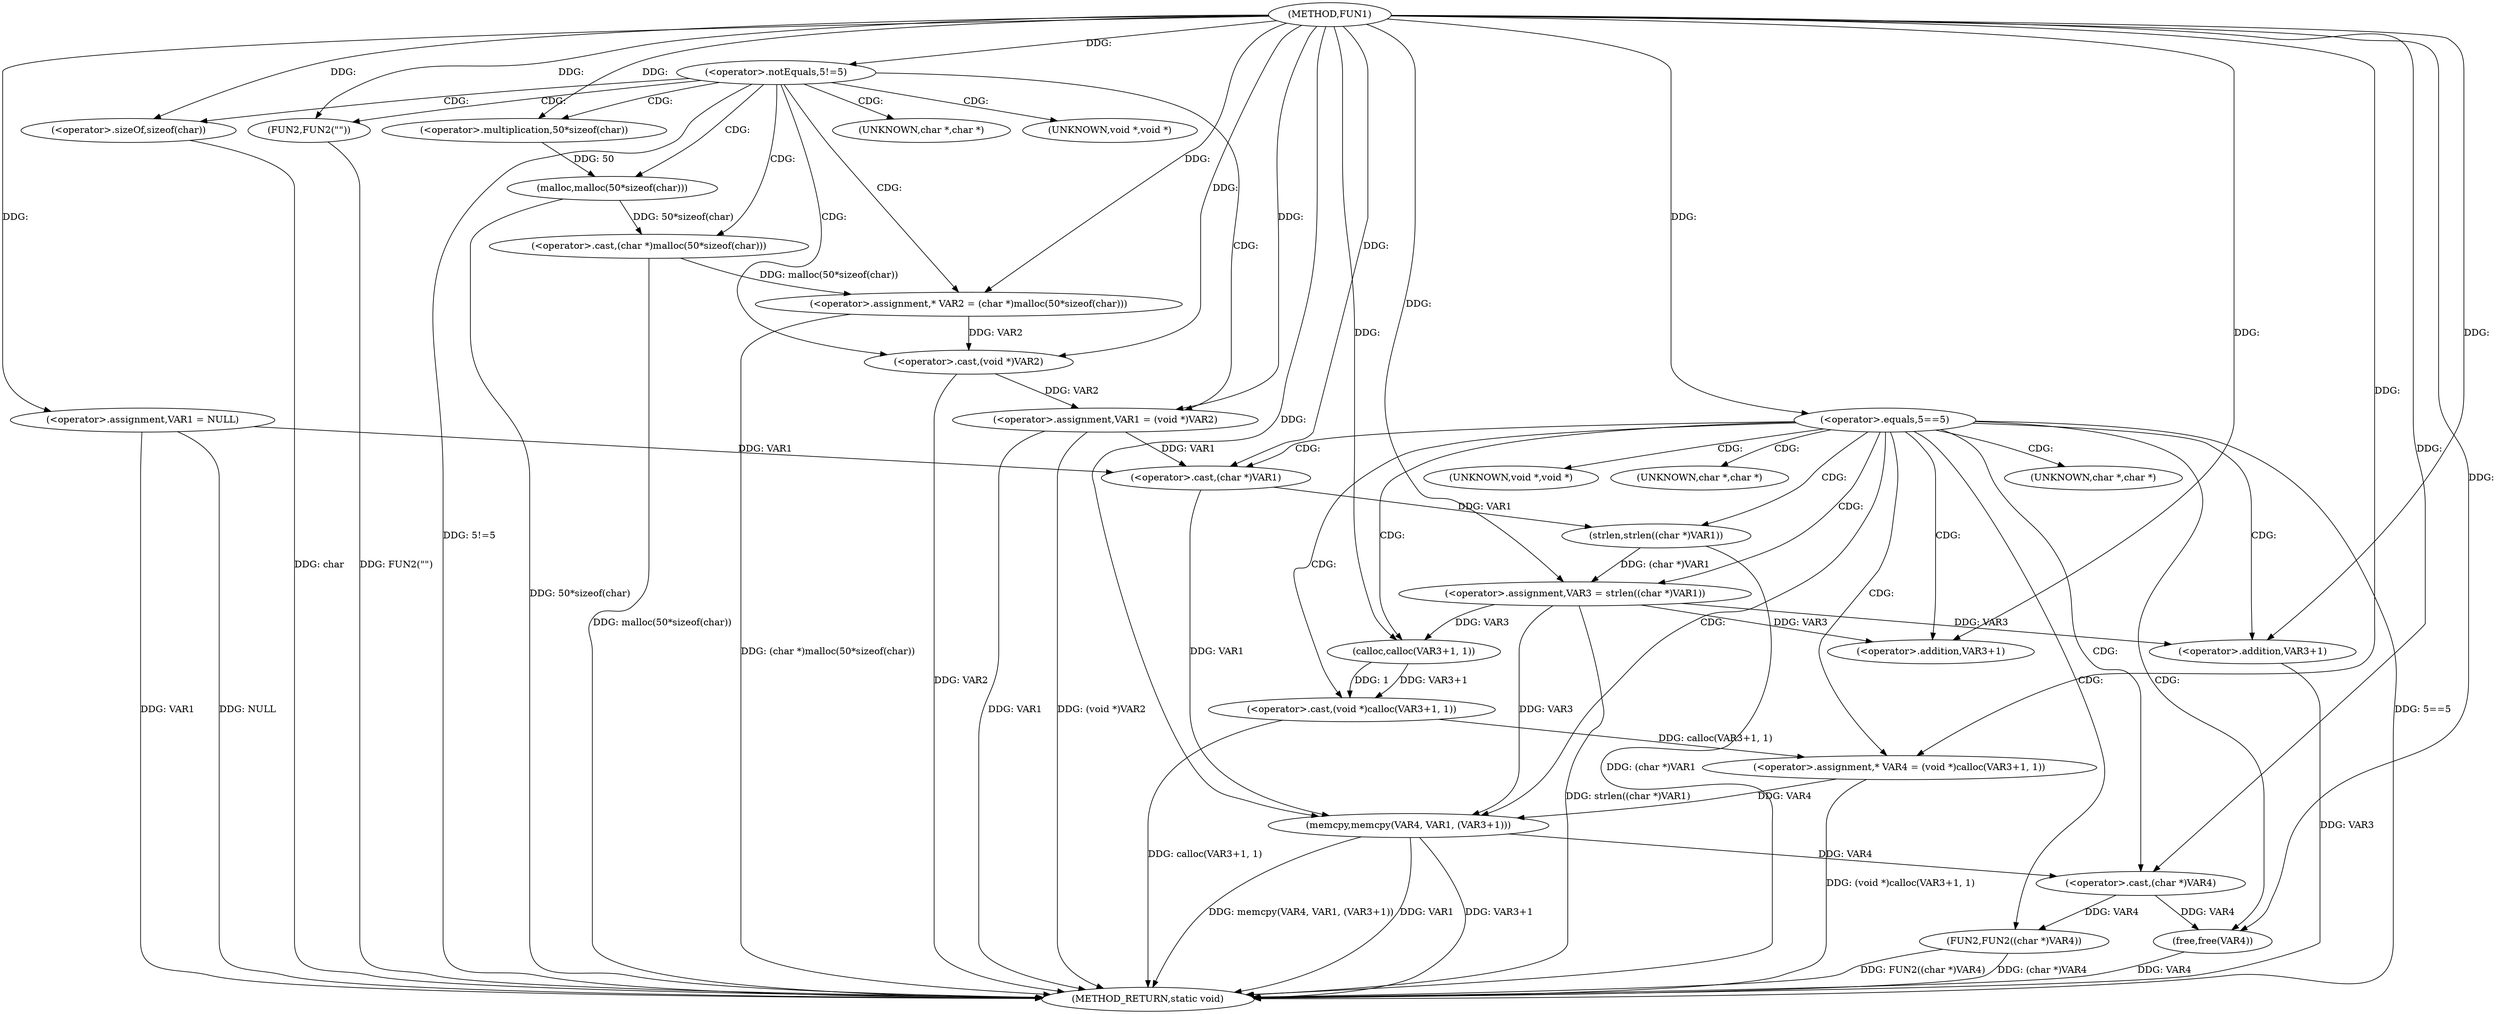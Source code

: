 digraph FUN1 {  
"1000100" [label = "(METHOD,FUN1)" ]
"1000166" [label = "(METHOD_RETURN,static void)" ]
"1000103" [label = "(<operator>.assignment,VAR1 = NULL)" ]
"1000107" [label = "(<operator>.notEquals,5!=5)" ]
"1000111" [label = "(FUN2,FUN2(\"\"))" ]
"1000117" [label = "(<operator>.assignment,* VAR2 = (char *)malloc(50*sizeof(char)))" ]
"1000119" [label = "(<operator>.cast,(char *)malloc(50*sizeof(char)))" ]
"1000121" [label = "(malloc,malloc(50*sizeof(char)))" ]
"1000122" [label = "(<operator>.multiplication,50*sizeof(char))" ]
"1000124" [label = "(<operator>.sizeOf,sizeof(char))" ]
"1000126" [label = "(<operator>.assignment,VAR1 = (void *)VAR2)" ]
"1000128" [label = "(<operator>.cast,(void *)VAR2)" ]
"1000132" [label = "(<operator>.equals,5==5)" ]
"1000138" [label = "(<operator>.assignment,VAR3 = strlen((char *)VAR1))" ]
"1000140" [label = "(strlen,strlen((char *)VAR1))" ]
"1000141" [label = "(<operator>.cast,(char *)VAR1)" ]
"1000145" [label = "(<operator>.assignment,* VAR4 = (void *)calloc(VAR3+1, 1))" ]
"1000147" [label = "(<operator>.cast,(void *)calloc(VAR3+1, 1))" ]
"1000149" [label = "(calloc,calloc(VAR3+1, 1))" ]
"1000150" [label = "(<operator>.addition,VAR3+1)" ]
"1000154" [label = "(memcpy,memcpy(VAR4, VAR1, (VAR3+1)))" ]
"1000157" [label = "(<operator>.addition,VAR3+1)" ]
"1000160" [label = "(FUN2,FUN2((char *)VAR4))" ]
"1000161" [label = "(<operator>.cast,(char *)VAR4)" ]
"1000164" [label = "(free,free(VAR4))" ]
"1000120" [label = "(UNKNOWN,char *,char *)" ]
"1000129" [label = "(UNKNOWN,void *,void *)" ]
"1000142" [label = "(UNKNOWN,char *,char *)" ]
"1000148" [label = "(UNKNOWN,void *,void *)" ]
"1000162" [label = "(UNKNOWN,char *,char *)" ]
  "1000124" -> "1000166"  [ label = "DDG: char"] 
  "1000107" -> "1000166"  [ label = "DDG: 5!=5"] 
  "1000154" -> "1000166"  [ label = "DDG: VAR3+1"] 
  "1000103" -> "1000166"  [ label = "DDG: VAR1"] 
  "1000103" -> "1000166"  [ label = "DDG: NULL"] 
  "1000160" -> "1000166"  [ label = "DDG: FUN2((char *)VAR4)"] 
  "1000138" -> "1000166"  [ label = "DDG: strlen((char *)VAR1)"] 
  "1000119" -> "1000166"  [ label = "DDG: malloc(50*sizeof(char))"] 
  "1000147" -> "1000166"  [ label = "DDG: calloc(VAR3+1, 1)"] 
  "1000126" -> "1000166"  [ label = "DDG: VAR1"] 
  "1000154" -> "1000166"  [ label = "DDG: memcpy(VAR4, VAR1, (VAR3+1))"] 
  "1000117" -> "1000166"  [ label = "DDG: (char *)malloc(50*sizeof(char))"] 
  "1000128" -> "1000166"  [ label = "DDG: VAR2"] 
  "1000132" -> "1000166"  [ label = "DDG: 5==5"] 
  "1000140" -> "1000166"  [ label = "DDG: (char *)VAR1"] 
  "1000157" -> "1000166"  [ label = "DDG: VAR3"] 
  "1000121" -> "1000166"  [ label = "DDG: 50*sizeof(char)"] 
  "1000126" -> "1000166"  [ label = "DDG: (void *)VAR2"] 
  "1000154" -> "1000166"  [ label = "DDG: VAR1"] 
  "1000145" -> "1000166"  [ label = "DDG: (void *)calloc(VAR3+1, 1)"] 
  "1000111" -> "1000166"  [ label = "DDG: FUN2(\"\")"] 
  "1000160" -> "1000166"  [ label = "DDG: (char *)VAR4"] 
  "1000164" -> "1000166"  [ label = "DDG: VAR4"] 
  "1000100" -> "1000103"  [ label = "DDG: "] 
  "1000100" -> "1000107"  [ label = "DDG: "] 
  "1000100" -> "1000111"  [ label = "DDG: "] 
  "1000119" -> "1000117"  [ label = "DDG: malloc(50*sizeof(char))"] 
  "1000100" -> "1000117"  [ label = "DDG: "] 
  "1000121" -> "1000119"  [ label = "DDG: 50*sizeof(char)"] 
  "1000122" -> "1000121"  [ label = "DDG: 50"] 
  "1000100" -> "1000122"  [ label = "DDG: "] 
  "1000100" -> "1000124"  [ label = "DDG: "] 
  "1000128" -> "1000126"  [ label = "DDG: VAR2"] 
  "1000100" -> "1000126"  [ label = "DDG: "] 
  "1000117" -> "1000128"  [ label = "DDG: VAR2"] 
  "1000100" -> "1000128"  [ label = "DDG: "] 
  "1000100" -> "1000132"  [ label = "DDG: "] 
  "1000140" -> "1000138"  [ label = "DDG: (char *)VAR1"] 
  "1000100" -> "1000138"  [ label = "DDG: "] 
  "1000141" -> "1000140"  [ label = "DDG: VAR1"] 
  "1000103" -> "1000141"  [ label = "DDG: VAR1"] 
  "1000126" -> "1000141"  [ label = "DDG: VAR1"] 
  "1000100" -> "1000141"  [ label = "DDG: "] 
  "1000147" -> "1000145"  [ label = "DDG: calloc(VAR3+1, 1)"] 
  "1000100" -> "1000145"  [ label = "DDG: "] 
  "1000149" -> "1000147"  [ label = "DDG: VAR3+1"] 
  "1000149" -> "1000147"  [ label = "DDG: 1"] 
  "1000138" -> "1000149"  [ label = "DDG: VAR3"] 
  "1000100" -> "1000149"  [ label = "DDG: "] 
  "1000138" -> "1000150"  [ label = "DDG: VAR3"] 
  "1000100" -> "1000150"  [ label = "DDG: "] 
  "1000145" -> "1000154"  [ label = "DDG: VAR4"] 
  "1000100" -> "1000154"  [ label = "DDG: "] 
  "1000141" -> "1000154"  [ label = "DDG: VAR1"] 
  "1000138" -> "1000154"  [ label = "DDG: VAR3"] 
  "1000100" -> "1000157"  [ label = "DDG: "] 
  "1000138" -> "1000157"  [ label = "DDG: VAR3"] 
  "1000161" -> "1000160"  [ label = "DDG: VAR4"] 
  "1000154" -> "1000161"  [ label = "DDG: VAR4"] 
  "1000100" -> "1000161"  [ label = "DDG: "] 
  "1000161" -> "1000164"  [ label = "DDG: VAR4"] 
  "1000100" -> "1000164"  [ label = "DDG: "] 
  "1000107" -> "1000121"  [ label = "CDG: "] 
  "1000107" -> "1000120"  [ label = "CDG: "] 
  "1000107" -> "1000117"  [ label = "CDG: "] 
  "1000107" -> "1000111"  [ label = "CDG: "] 
  "1000107" -> "1000126"  [ label = "CDG: "] 
  "1000107" -> "1000128"  [ label = "CDG: "] 
  "1000107" -> "1000129"  [ label = "CDG: "] 
  "1000107" -> "1000124"  [ label = "CDG: "] 
  "1000107" -> "1000119"  [ label = "CDG: "] 
  "1000107" -> "1000122"  [ label = "CDG: "] 
  "1000132" -> "1000164"  [ label = "CDG: "] 
  "1000132" -> "1000142"  [ label = "CDG: "] 
  "1000132" -> "1000141"  [ label = "CDG: "] 
  "1000132" -> "1000154"  [ label = "CDG: "] 
  "1000132" -> "1000161"  [ label = "CDG: "] 
  "1000132" -> "1000147"  [ label = "CDG: "] 
  "1000132" -> "1000145"  [ label = "CDG: "] 
  "1000132" -> "1000160"  [ label = "CDG: "] 
  "1000132" -> "1000150"  [ label = "CDG: "] 
  "1000132" -> "1000148"  [ label = "CDG: "] 
  "1000132" -> "1000162"  [ label = "CDG: "] 
  "1000132" -> "1000157"  [ label = "CDG: "] 
  "1000132" -> "1000149"  [ label = "CDG: "] 
  "1000132" -> "1000140"  [ label = "CDG: "] 
  "1000132" -> "1000138"  [ label = "CDG: "] 
}

